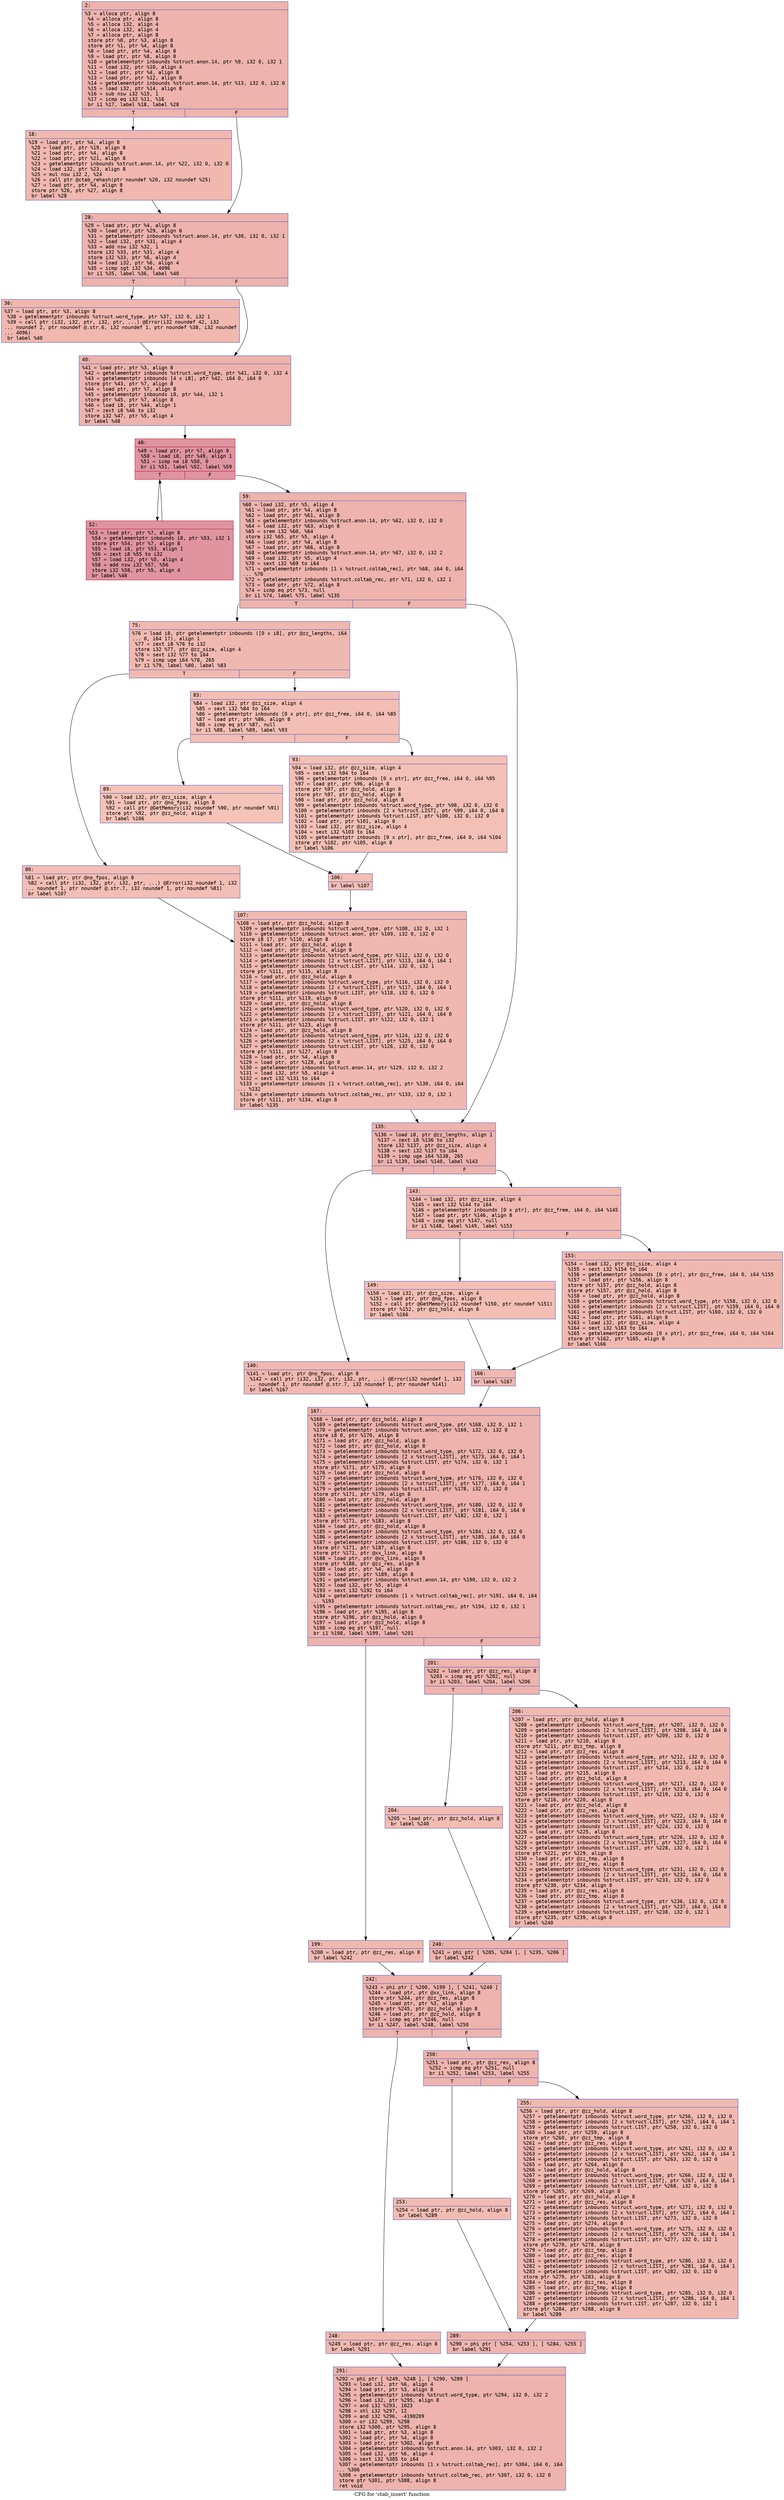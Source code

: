digraph "CFG for 'ctab_insert' function" {
	label="CFG for 'ctab_insert' function";

	Node0x6000006ce850 [shape=record,color="#3d50c3ff", style=filled, fillcolor="#d6524470" fontname="Courier",label="{2:\l|  %3 = alloca ptr, align 8\l  %4 = alloca ptr, align 8\l  %5 = alloca i32, align 4\l  %6 = alloca i32, align 4\l  %7 = alloca ptr, align 8\l  store ptr %0, ptr %3, align 8\l  store ptr %1, ptr %4, align 8\l  %8 = load ptr, ptr %4, align 8\l  %9 = load ptr, ptr %8, align 8\l  %10 = getelementptr inbounds %struct.anon.14, ptr %9, i32 0, i32 1\l  %11 = load i32, ptr %10, align 4\l  %12 = load ptr, ptr %4, align 8\l  %13 = load ptr, ptr %12, align 8\l  %14 = getelementptr inbounds %struct.anon.14, ptr %13, i32 0, i32 0\l  %15 = load i32, ptr %14, align 8\l  %16 = sub nsw i32 %15, 1\l  %17 = icmp eq i32 %11, %16\l  br i1 %17, label %18, label %28\l|{<s0>T|<s1>F}}"];
	Node0x6000006ce850:s0 -> Node0x6000006ce8a0[tooltip="2 -> 18\nProbability 50.00%" ];
	Node0x6000006ce850:s1 -> Node0x6000006ce8f0[tooltip="2 -> 28\nProbability 50.00%" ];
	Node0x6000006ce8a0 [shape=record,color="#3d50c3ff", style=filled, fillcolor="#dc5d4a70" fontname="Courier",label="{18:\l|  %19 = load ptr, ptr %4, align 8\l  %20 = load ptr, ptr %19, align 8\l  %21 = load ptr, ptr %4, align 8\l  %22 = load ptr, ptr %21, align 8\l  %23 = getelementptr inbounds %struct.anon.14, ptr %22, i32 0, i32 0\l  %24 = load i32, ptr %23, align 8\l  %25 = mul nsw i32 2, %24\l  %26 = call ptr @ctab_rehash(ptr noundef %20, i32 noundef %25)\l  %27 = load ptr, ptr %4, align 8\l  store ptr %26, ptr %27, align 8\l  br label %28\l}"];
	Node0x6000006ce8a0 -> Node0x6000006ce8f0[tooltip="18 -> 28\nProbability 100.00%" ];
	Node0x6000006ce8f0 [shape=record,color="#3d50c3ff", style=filled, fillcolor="#d6524470" fontname="Courier",label="{28:\l|  %29 = load ptr, ptr %4, align 8\l  %30 = load ptr, ptr %29, align 8\l  %31 = getelementptr inbounds %struct.anon.14, ptr %30, i32 0, i32 1\l  %32 = load i32, ptr %31, align 4\l  %33 = add nsw i32 %32, 1\l  store i32 %33, ptr %31, align 4\l  store i32 %33, ptr %6, align 4\l  %34 = load i32, ptr %6, align 4\l  %35 = icmp sgt i32 %34, 4096\l  br i1 %35, label %36, label %40\l|{<s0>T|<s1>F}}"];
	Node0x6000006ce8f0:s0 -> Node0x6000006ce940[tooltip="28 -> 36\nProbability 50.00%" ];
	Node0x6000006ce8f0:s1 -> Node0x6000006ce990[tooltip="28 -> 40\nProbability 50.00%" ];
	Node0x6000006ce940 [shape=record,color="#3d50c3ff", style=filled, fillcolor="#dc5d4a70" fontname="Courier",label="{36:\l|  %37 = load ptr, ptr %3, align 8\l  %38 = getelementptr inbounds %struct.word_type, ptr %37, i32 0, i32 1\l  %39 = call ptr (i32, i32, ptr, i32, ptr, ...) @Error(i32 noundef 42, i32\l... noundef 2, ptr noundef @.str.6, i32 noundef 1, ptr noundef %38, i32 noundef\l... 4096)\l  br label %40\l}"];
	Node0x6000006ce940 -> Node0x6000006ce990[tooltip="36 -> 40\nProbability 100.00%" ];
	Node0x6000006ce990 [shape=record,color="#3d50c3ff", style=filled, fillcolor="#d6524470" fontname="Courier",label="{40:\l|  %41 = load ptr, ptr %3, align 8\l  %42 = getelementptr inbounds %struct.word_type, ptr %41, i32 0, i32 4\l  %43 = getelementptr inbounds [4 x i8], ptr %42, i64 0, i64 0\l  store ptr %43, ptr %7, align 8\l  %44 = load ptr, ptr %7, align 8\l  %45 = getelementptr inbounds i8, ptr %44, i32 1\l  store ptr %45, ptr %7, align 8\l  %46 = load i8, ptr %44, align 1\l  %47 = zext i8 %46 to i32\l  store i32 %47, ptr %5, align 4\l  br label %48\l}"];
	Node0x6000006ce990 -> Node0x6000006ce9e0[tooltip="40 -> 48\nProbability 100.00%" ];
	Node0x6000006ce9e0 [shape=record,color="#b70d28ff", style=filled, fillcolor="#b70d2870" fontname="Courier",label="{48:\l|  %49 = load ptr, ptr %7, align 8\l  %50 = load i8, ptr %49, align 1\l  %51 = icmp ne i8 %50, 0\l  br i1 %51, label %52, label %59\l|{<s0>T|<s1>F}}"];
	Node0x6000006ce9e0:s0 -> Node0x6000006cea30[tooltip="48 -> 52\nProbability 96.88%" ];
	Node0x6000006ce9e0:s1 -> Node0x6000006cea80[tooltip="48 -> 59\nProbability 3.12%" ];
	Node0x6000006cea30 [shape=record,color="#b70d28ff", style=filled, fillcolor="#b70d2870" fontname="Courier",label="{52:\l|  %53 = load ptr, ptr %7, align 8\l  %54 = getelementptr inbounds i8, ptr %53, i32 1\l  store ptr %54, ptr %7, align 8\l  %55 = load i8, ptr %53, align 1\l  %56 = zext i8 %55 to i32\l  %57 = load i32, ptr %5, align 4\l  %58 = add nsw i32 %57, %56\l  store i32 %58, ptr %5, align 4\l  br label %48\l}"];
	Node0x6000006cea30 -> Node0x6000006ce9e0[tooltip="52 -> 48\nProbability 100.00%" ];
	Node0x6000006cea80 [shape=record,color="#3d50c3ff", style=filled, fillcolor="#d6524470" fontname="Courier",label="{59:\l|  %60 = load i32, ptr %5, align 4\l  %61 = load ptr, ptr %4, align 8\l  %62 = load ptr, ptr %61, align 8\l  %63 = getelementptr inbounds %struct.anon.14, ptr %62, i32 0, i32 0\l  %64 = load i32, ptr %63, align 8\l  %65 = srem i32 %60, %64\l  store i32 %65, ptr %5, align 4\l  %66 = load ptr, ptr %4, align 8\l  %67 = load ptr, ptr %66, align 8\l  %68 = getelementptr inbounds %struct.anon.14, ptr %67, i32 0, i32 2\l  %69 = load i32, ptr %5, align 4\l  %70 = sext i32 %69 to i64\l  %71 = getelementptr inbounds [1 x %struct.coltab_rec], ptr %68, i64 0, i64\l... %70\l  %72 = getelementptr inbounds %struct.coltab_rec, ptr %71, i32 0, i32 1\l  %73 = load ptr, ptr %72, align 8\l  %74 = icmp eq ptr %73, null\l  br i1 %74, label %75, label %135\l|{<s0>T|<s1>F}}"];
	Node0x6000006cea80:s0 -> Node0x6000006cead0[tooltip="59 -> 75\nProbability 37.50%" ];
	Node0x6000006cea80:s1 -> Node0x6000006ced00[tooltip="59 -> 135\nProbability 62.50%" ];
	Node0x6000006cead0 [shape=record,color="#3d50c3ff", style=filled, fillcolor="#de614d70" fontname="Courier",label="{75:\l|  %76 = load i8, ptr getelementptr inbounds ([0 x i8], ptr @zz_lengths, i64\l... 0, i64 17), align 1\l  %77 = zext i8 %76 to i32\l  store i32 %77, ptr @zz_size, align 4\l  %78 = sext i32 %77 to i64\l  %79 = icmp uge i64 %78, 265\l  br i1 %79, label %80, label %83\l|{<s0>T|<s1>F}}"];
	Node0x6000006cead0:s0 -> Node0x6000006ceb20[tooltip="75 -> 80\nProbability 50.00%" ];
	Node0x6000006cead0:s1 -> Node0x6000006ceb70[tooltip="75 -> 83\nProbability 50.00%" ];
	Node0x6000006ceb20 [shape=record,color="#3d50c3ff", style=filled, fillcolor="#e36c5570" fontname="Courier",label="{80:\l|  %81 = load ptr, ptr @no_fpos, align 8\l  %82 = call ptr (i32, i32, ptr, i32, ptr, ...) @Error(i32 noundef 1, i32\l... noundef 1, ptr noundef @.str.7, i32 noundef 1, ptr noundef %81)\l  br label %107\l}"];
	Node0x6000006ceb20 -> Node0x6000006cecb0[tooltip="80 -> 107\nProbability 100.00%" ];
	Node0x6000006ceb70 [shape=record,color="#3d50c3ff", style=filled, fillcolor="#e36c5570" fontname="Courier",label="{83:\l|  %84 = load i32, ptr @zz_size, align 4\l  %85 = sext i32 %84 to i64\l  %86 = getelementptr inbounds [0 x ptr], ptr @zz_free, i64 0, i64 %85\l  %87 = load ptr, ptr %86, align 8\l  %88 = icmp eq ptr %87, null\l  br i1 %88, label %89, label %93\l|{<s0>T|<s1>F}}"];
	Node0x6000006ceb70:s0 -> Node0x6000006cebc0[tooltip="83 -> 89\nProbability 37.50%" ];
	Node0x6000006ceb70:s1 -> Node0x6000006cec10[tooltip="83 -> 93\nProbability 62.50%" ];
	Node0x6000006cebc0 [shape=record,color="#3d50c3ff", style=filled, fillcolor="#e8765c70" fontname="Courier",label="{89:\l|  %90 = load i32, ptr @zz_size, align 4\l  %91 = load ptr, ptr @no_fpos, align 8\l  %92 = call ptr @GetMemory(i32 noundef %90, ptr noundef %91)\l  store ptr %92, ptr @zz_hold, align 8\l  br label %106\l}"];
	Node0x6000006cebc0 -> Node0x6000006cec60[tooltip="89 -> 106\nProbability 100.00%" ];
	Node0x6000006cec10 [shape=record,color="#3d50c3ff", style=filled, fillcolor="#e5705870" fontname="Courier",label="{93:\l|  %94 = load i32, ptr @zz_size, align 4\l  %95 = sext i32 %94 to i64\l  %96 = getelementptr inbounds [0 x ptr], ptr @zz_free, i64 0, i64 %95\l  %97 = load ptr, ptr %96, align 8\l  store ptr %97, ptr @zz_hold, align 8\l  store ptr %97, ptr @zz_hold, align 8\l  %98 = load ptr, ptr @zz_hold, align 8\l  %99 = getelementptr inbounds %struct.word_type, ptr %98, i32 0, i32 0\l  %100 = getelementptr inbounds [2 x %struct.LIST], ptr %99, i64 0, i64 0\l  %101 = getelementptr inbounds %struct.LIST, ptr %100, i32 0, i32 0\l  %102 = load ptr, ptr %101, align 8\l  %103 = load i32, ptr @zz_size, align 4\l  %104 = sext i32 %103 to i64\l  %105 = getelementptr inbounds [0 x ptr], ptr @zz_free, i64 0, i64 %104\l  store ptr %102, ptr %105, align 8\l  br label %106\l}"];
	Node0x6000006cec10 -> Node0x6000006cec60[tooltip="93 -> 106\nProbability 100.00%" ];
	Node0x6000006cec60 [shape=record,color="#3d50c3ff", style=filled, fillcolor="#e36c5570" fontname="Courier",label="{106:\l|  br label %107\l}"];
	Node0x6000006cec60 -> Node0x6000006cecb0[tooltip="106 -> 107\nProbability 100.00%" ];
	Node0x6000006cecb0 [shape=record,color="#3d50c3ff", style=filled, fillcolor="#de614d70" fontname="Courier",label="{107:\l|  %108 = load ptr, ptr @zz_hold, align 8\l  %109 = getelementptr inbounds %struct.word_type, ptr %108, i32 0, i32 1\l  %110 = getelementptr inbounds %struct.anon, ptr %109, i32 0, i32 0\l  store i8 17, ptr %110, align 8\l  %111 = load ptr, ptr @zz_hold, align 8\l  %112 = load ptr, ptr @zz_hold, align 8\l  %113 = getelementptr inbounds %struct.word_type, ptr %112, i32 0, i32 0\l  %114 = getelementptr inbounds [2 x %struct.LIST], ptr %113, i64 0, i64 1\l  %115 = getelementptr inbounds %struct.LIST, ptr %114, i32 0, i32 1\l  store ptr %111, ptr %115, align 8\l  %116 = load ptr, ptr @zz_hold, align 8\l  %117 = getelementptr inbounds %struct.word_type, ptr %116, i32 0, i32 0\l  %118 = getelementptr inbounds [2 x %struct.LIST], ptr %117, i64 0, i64 1\l  %119 = getelementptr inbounds %struct.LIST, ptr %118, i32 0, i32 0\l  store ptr %111, ptr %119, align 8\l  %120 = load ptr, ptr @zz_hold, align 8\l  %121 = getelementptr inbounds %struct.word_type, ptr %120, i32 0, i32 0\l  %122 = getelementptr inbounds [2 x %struct.LIST], ptr %121, i64 0, i64 0\l  %123 = getelementptr inbounds %struct.LIST, ptr %122, i32 0, i32 1\l  store ptr %111, ptr %123, align 8\l  %124 = load ptr, ptr @zz_hold, align 8\l  %125 = getelementptr inbounds %struct.word_type, ptr %124, i32 0, i32 0\l  %126 = getelementptr inbounds [2 x %struct.LIST], ptr %125, i64 0, i64 0\l  %127 = getelementptr inbounds %struct.LIST, ptr %126, i32 0, i32 0\l  store ptr %111, ptr %127, align 8\l  %128 = load ptr, ptr %4, align 8\l  %129 = load ptr, ptr %128, align 8\l  %130 = getelementptr inbounds %struct.anon.14, ptr %129, i32 0, i32 2\l  %131 = load i32, ptr %5, align 4\l  %132 = sext i32 %131 to i64\l  %133 = getelementptr inbounds [1 x %struct.coltab_rec], ptr %130, i64 0, i64\l... %132\l  %134 = getelementptr inbounds %struct.coltab_rec, ptr %133, i32 0, i32 1\l  store ptr %111, ptr %134, align 8\l  br label %135\l}"];
	Node0x6000006cecb0 -> Node0x6000006ced00[tooltip="107 -> 135\nProbability 100.00%" ];
	Node0x6000006ced00 [shape=record,color="#3d50c3ff", style=filled, fillcolor="#d6524470" fontname="Courier",label="{135:\l|  %136 = load i8, ptr @zz_lengths, align 1\l  %137 = zext i8 %136 to i32\l  store i32 %137, ptr @zz_size, align 4\l  %138 = sext i32 %137 to i64\l  %139 = icmp uge i64 %138, 265\l  br i1 %139, label %140, label %143\l|{<s0>T|<s1>F}}"];
	Node0x6000006ced00:s0 -> Node0x6000006ced50[tooltip="135 -> 140\nProbability 50.00%" ];
	Node0x6000006ced00:s1 -> Node0x6000006ceda0[tooltip="135 -> 143\nProbability 50.00%" ];
	Node0x6000006ced50 [shape=record,color="#3d50c3ff", style=filled, fillcolor="#dc5d4a70" fontname="Courier",label="{140:\l|  %141 = load ptr, ptr @no_fpos, align 8\l  %142 = call ptr (i32, i32, ptr, i32, ptr, ...) @Error(i32 noundef 1, i32\l... noundef 1, ptr noundef @.str.7, i32 noundef 1, ptr noundef %141)\l  br label %167\l}"];
	Node0x6000006ced50 -> Node0x6000006ceee0[tooltip="140 -> 167\nProbability 100.00%" ];
	Node0x6000006ceda0 [shape=record,color="#3d50c3ff", style=filled, fillcolor="#dc5d4a70" fontname="Courier",label="{143:\l|  %144 = load i32, ptr @zz_size, align 4\l  %145 = sext i32 %144 to i64\l  %146 = getelementptr inbounds [0 x ptr], ptr @zz_free, i64 0, i64 %145\l  %147 = load ptr, ptr %146, align 8\l  %148 = icmp eq ptr %147, null\l  br i1 %148, label %149, label %153\l|{<s0>T|<s1>F}}"];
	Node0x6000006ceda0:s0 -> Node0x6000006cedf0[tooltip="143 -> 149\nProbability 37.50%" ];
	Node0x6000006ceda0:s1 -> Node0x6000006cee40[tooltip="143 -> 153\nProbability 62.50%" ];
	Node0x6000006cedf0 [shape=record,color="#3d50c3ff", style=filled, fillcolor="#e36c5570" fontname="Courier",label="{149:\l|  %150 = load i32, ptr @zz_size, align 4\l  %151 = load ptr, ptr @no_fpos, align 8\l  %152 = call ptr @GetMemory(i32 noundef %150, ptr noundef %151)\l  store ptr %152, ptr @zz_hold, align 8\l  br label %166\l}"];
	Node0x6000006cedf0 -> Node0x6000006cee90[tooltip="149 -> 166\nProbability 100.00%" ];
	Node0x6000006cee40 [shape=record,color="#3d50c3ff", style=filled, fillcolor="#de614d70" fontname="Courier",label="{153:\l|  %154 = load i32, ptr @zz_size, align 4\l  %155 = sext i32 %154 to i64\l  %156 = getelementptr inbounds [0 x ptr], ptr @zz_free, i64 0, i64 %155\l  %157 = load ptr, ptr %156, align 8\l  store ptr %157, ptr @zz_hold, align 8\l  store ptr %157, ptr @zz_hold, align 8\l  %158 = load ptr, ptr @zz_hold, align 8\l  %159 = getelementptr inbounds %struct.word_type, ptr %158, i32 0, i32 0\l  %160 = getelementptr inbounds [2 x %struct.LIST], ptr %159, i64 0, i64 0\l  %161 = getelementptr inbounds %struct.LIST, ptr %160, i32 0, i32 0\l  %162 = load ptr, ptr %161, align 8\l  %163 = load i32, ptr @zz_size, align 4\l  %164 = sext i32 %163 to i64\l  %165 = getelementptr inbounds [0 x ptr], ptr @zz_free, i64 0, i64 %164\l  store ptr %162, ptr %165, align 8\l  br label %166\l}"];
	Node0x6000006cee40 -> Node0x6000006cee90[tooltip="153 -> 166\nProbability 100.00%" ];
	Node0x6000006cee90 [shape=record,color="#3d50c3ff", style=filled, fillcolor="#dc5d4a70" fontname="Courier",label="{166:\l|  br label %167\l}"];
	Node0x6000006cee90 -> Node0x6000006ceee0[tooltip="166 -> 167\nProbability 100.00%" ];
	Node0x6000006ceee0 [shape=record,color="#3d50c3ff", style=filled, fillcolor="#d6524470" fontname="Courier",label="{167:\l|  %168 = load ptr, ptr @zz_hold, align 8\l  %169 = getelementptr inbounds %struct.word_type, ptr %168, i32 0, i32 1\l  %170 = getelementptr inbounds %struct.anon, ptr %169, i32 0, i32 0\l  store i8 0, ptr %170, align 8\l  %171 = load ptr, ptr @zz_hold, align 8\l  %172 = load ptr, ptr @zz_hold, align 8\l  %173 = getelementptr inbounds %struct.word_type, ptr %172, i32 0, i32 0\l  %174 = getelementptr inbounds [2 x %struct.LIST], ptr %173, i64 0, i64 1\l  %175 = getelementptr inbounds %struct.LIST, ptr %174, i32 0, i32 1\l  store ptr %171, ptr %175, align 8\l  %176 = load ptr, ptr @zz_hold, align 8\l  %177 = getelementptr inbounds %struct.word_type, ptr %176, i32 0, i32 0\l  %178 = getelementptr inbounds [2 x %struct.LIST], ptr %177, i64 0, i64 1\l  %179 = getelementptr inbounds %struct.LIST, ptr %178, i32 0, i32 0\l  store ptr %171, ptr %179, align 8\l  %180 = load ptr, ptr @zz_hold, align 8\l  %181 = getelementptr inbounds %struct.word_type, ptr %180, i32 0, i32 0\l  %182 = getelementptr inbounds [2 x %struct.LIST], ptr %181, i64 0, i64 0\l  %183 = getelementptr inbounds %struct.LIST, ptr %182, i32 0, i32 1\l  store ptr %171, ptr %183, align 8\l  %184 = load ptr, ptr @zz_hold, align 8\l  %185 = getelementptr inbounds %struct.word_type, ptr %184, i32 0, i32 0\l  %186 = getelementptr inbounds [2 x %struct.LIST], ptr %185, i64 0, i64 0\l  %187 = getelementptr inbounds %struct.LIST, ptr %186, i32 0, i32 0\l  store ptr %171, ptr %187, align 8\l  store ptr %171, ptr @xx_link, align 8\l  %188 = load ptr, ptr @xx_link, align 8\l  store ptr %188, ptr @zz_res, align 8\l  %189 = load ptr, ptr %4, align 8\l  %190 = load ptr, ptr %189, align 8\l  %191 = getelementptr inbounds %struct.anon.14, ptr %190, i32 0, i32 2\l  %192 = load i32, ptr %5, align 4\l  %193 = sext i32 %192 to i64\l  %194 = getelementptr inbounds [1 x %struct.coltab_rec], ptr %191, i64 0, i64\l... %193\l  %195 = getelementptr inbounds %struct.coltab_rec, ptr %194, i32 0, i32 1\l  %196 = load ptr, ptr %195, align 8\l  store ptr %196, ptr @zz_hold, align 8\l  %197 = load ptr, ptr @zz_hold, align 8\l  %198 = icmp eq ptr %197, null\l  br i1 %198, label %199, label %201\l|{<s0>T|<s1>F}}"];
	Node0x6000006ceee0:s0 -> Node0x6000006cef30[tooltip="167 -> 199\nProbability 37.50%" ];
	Node0x6000006ceee0:s1 -> Node0x6000006cef80[tooltip="167 -> 201\nProbability 62.50%" ];
	Node0x6000006cef30 [shape=record,color="#3d50c3ff", style=filled, fillcolor="#de614d70" fontname="Courier",label="{199:\l|  %200 = load ptr, ptr @zz_res, align 8\l  br label %242\l}"];
	Node0x6000006cef30 -> Node0x6000006cf0c0[tooltip="199 -> 242\nProbability 100.00%" ];
	Node0x6000006cef80 [shape=record,color="#3d50c3ff", style=filled, fillcolor="#d8564670" fontname="Courier",label="{201:\l|  %202 = load ptr, ptr @zz_res, align 8\l  %203 = icmp eq ptr %202, null\l  br i1 %203, label %204, label %206\l|{<s0>T|<s1>F}}"];
	Node0x6000006cef80:s0 -> Node0x6000006cefd0[tooltip="201 -> 204\nProbability 37.50%" ];
	Node0x6000006cef80:s1 -> Node0x6000006cf020[tooltip="201 -> 206\nProbability 62.50%" ];
	Node0x6000006cefd0 [shape=record,color="#3d50c3ff", style=filled, fillcolor="#e1675170" fontname="Courier",label="{204:\l|  %205 = load ptr, ptr @zz_hold, align 8\l  br label %240\l}"];
	Node0x6000006cefd0 -> Node0x6000006cf070[tooltip="204 -> 240\nProbability 100.00%" ];
	Node0x6000006cf020 [shape=record,color="#3d50c3ff", style=filled, fillcolor="#de614d70" fontname="Courier",label="{206:\l|  %207 = load ptr, ptr @zz_hold, align 8\l  %208 = getelementptr inbounds %struct.word_type, ptr %207, i32 0, i32 0\l  %209 = getelementptr inbounds [2 x %struct.LIST], ptr %208, i64 0, i64 0\l  %210 = getelementptr inbounds %struct.LIST, ptr %209, i32 0, i32 0\l  %211 = load ptr, ptr %210, align 8\l  store ptr %211, ptr @zz_tmp, align 8\l  %212 = load ptr, ptr @zz_res, align 8\l  %213 = getelementptr inbounds %struct.word_type, ptr %212, i32 0, i32 0\l  %214 = getelementptr inbounds [2 x %struct.LIST], ptr %213, i64 0, i64 0\l  %215 = getelementptr inbounds %struct.LIST, ptr %214, i32 0, i32 0\l  %216 = load ptr, ptr %215, align 8\l  %217 = load ptr, ptr @zz_hold, align 8\l  %218 = getelementptr inbounds %struct.word_type, ptr %217, i32 0, i32 0\l  %219 = getelementptr inbounds [2 x %struct.LIST], ptr %218, i64 0, i64 0\l  %220 = getelementptr inbounds %struct.LIST, ptr %219, i32 0, i32 0\l  store ptr %216, ptr %220, align 8\l  %221 = load ptr, ptr @zz_hold, align 8\l  %222 = load ptr, ptr @zz_res, align 8\l  %223 = getelementptr inbounds %struct.word_type, ptr %222, i32 0, i32 0\l  %224 = getelementptr inbounds [2 x %struct.LIST], ptr %223, i64 0, i64 0\l  %225 = getelementptr inbounds %struct.LIST, ptr %224, i32 0, i32 0\l  %226 = load ptr, ptr %225, align 8\l  %227 = getelementptr inbounds %struct.word_type, ptr %226, i32 0, i32 0\l  %228 = getelementptr inbounds [2 x %struct.LIST], ptr %227, i64 0, i64 0\l  %229 = getelementptr inbounds %struct.LIST, ptr %228, i32 0, i32 1\l  store ptr %221, ptr %229, align 8\l  %230 = load ptr, ptr @zz_tmp, align 8\l  %231 = load ptr, ptr @zz_res, align 8\l  %232 = getelementptr inbounds %struct.word_type, ptr %231, i32 0, i32 0\l  %233 = getelementptr inbounds [2 x %struct.LIST], ptr %232, i64 0, i64 0\l  %234 = getelementptr inbounds %struct.LIST, ptr %233, i32 0, i32 0\l  store ptr %230, ptr %234, align 8\l  %235 = load ptr, ptr @zz_res, align 8\l  %236 = load ptr, ptr @zz_tmp, align 8\l  %237 = getelementptr inbounds %struct.word_type, ptr %236, i32 0, i32 0\l  %238 = getelementptr inbounds [2 x %struct.LIST], ptr %237, i64 0, i64 0\l  %239 = getelementptr inbounds %struct.LIST, ptr %238, i32 0, i32 1\l  store ptr %235, ptr %239, align 8\l  br label %240\l}"];
	Node0x6000006cf020 -> Node0x6000006cf070[tooltip="206 -> 240\nProbability 100.00%" ];
	Node0x6000006cf070 [shape=record,color="#3d50c3ff", style=filled, fillcolor="#d8564670" fontname="Courier",label="{240:\l|  %241 = phi ptr [ %205, %204 ], [ %235, %206 ]\l  br label %242\l}"];
	Node0x6000006cf070 -> Node0x6000006cf0c0[tooltip="240 -> 242\nProbability 100.00%" ];
	Node0x6000006cf0c0 [shape=record,color="#3d50c3ff", style=filled, fillcolor="#d6524470" fontname="Courier",label="{242:\l|  %243 = phi ptr [ %200, %199 ], [ %241, %240 ]\l  %244 = load ptr, ptr @xx_link, align 8\l  store ptr %244, ptr @zz_res, align 8\l  %245 = load ptr, ptr %3, align 8\l  store ptr %245, ptr @zz_hold, align 8\l  %246 = load ptr, ptr @zz_hold, align 8\l  %247 = icmp eq ptr %246, null\l  br i1 %247, label %248, label %250\l|{<s0>T|<s1>F}}"];
	Node0x6000006cf0c0:s0 -> Node0x6000006cf110[tooltip="242 -> 248\nProbability 37.50%" ];
	Node0x6000006cf0c0:s1 -> Node0x6000006cf160[tooltip="242 -> 250\nProbability 62.50%" ];
	Node0x6000006cf110 [shape=record,color="#3d50c3ff", style=filled, fillcolor="#de614d70" fontname="Courier",label="{248:\l|  %249 = load ptr, ptr @zz_res, align 8\l  br label %291\l}"];
	Node0x6000006cf110 -> Node0x6000006cf2a0[tooltip="248 -> 291\nProbability 100.00%" ];
	Node0x6000006cf160 [shape=record,color="#3d50c3ff", style=filled, fillcolor="#d8564670" fontname="Courier",label="{250:\l|  %251 = load ptr, ptr @zz_res, align 8\l  %252 = icmp eq ptr %251, null\l  br i1 %252, label %253, label %255\l|{<s0>T|<s1>F}}"];
	Node0x6000006cf160:s0 -> Node0x6000006cf1b0[tooltip="250 -> 253\nProbability 37.50%" ];
	Node0x6000006cf160:s1 -> Node0x6000006cf200[tooltip="250 -> 255\nProbability 62.50%" ];
	Node0x6000006cf1b0 [shape=record,color="#3d50c3ff", style=filled, fillcolor="#e1675170" fontname="Courier",label="{253:\l|  %254 = load ptr, ptr @zz_hold, align 8\l  br label %289\l}"];
	Node0x6000006cf1b0 -> Node0x6000006cf250[tooltip="253 -> 289\nProbability 100.00%" ];
	Node0x6000006cf200 [shape=record,color="#3d50c3ff", style=filled, fillcolor="#de614d70" fontname="Courier",label="{255:\l|  %256 = load ptr, ptr @zz_hold, align 8\l  %257 = getelementptr inbounds %struct.word_type, ptr %256, i32 0, i32 0\l  %258 = getelementptr inbounds [2 x %struct.LIST], ptr %257, i64 0, i64 1\l  %259 = getelementptr inbounds %struct.LIST, ptr %258, i32 0, i32 0\l  %260 = load ptr, ptr %259, align 8\l  store ptr %260, ptr @zz_tmp, align 8\l  %261 = load ptr, ptr @zz_res, align 8\l  %262 = getelementptr inbounds %struct.word_type, ptr %261, i32 0, i32 0\l  %263 = getelementptr inbounds [2 x %struct.LIST], ptr %262, i64 0, i64 1\l  %264 = getelementptr inbounds %struct.LIST, ptr %263, i32 0, i32 0\l  %265 = load ptr, ptr %264, align 8\l  %266 = load ptr, ptr @zz_hold, align 8\l  %267 = getelementptr inbounds %struct.word_type, ptr %266, i32 0, i32 0\l  %268 = getelementptr inbounds [2 x %struct.LIST], ptr %267, i64 0, i64 1\l  %269 = getelementptr inbounds %struct.LIST, ptr %268, i32 0, i32 0\l  store ptr %265, ptr %269, align 8\l  %270 = load ptr, ptr @zz_hold, align 8\l  %271 = load ptr, ptr @zz_res, align 8\l  %272 = getelementptr inbounds %struct.word_type, ptr %271, i32 0, i32 0\l  %273 = getelementptr inbounds [2 x %struct.LIST], ptr %272, i64 0, i64 1\l  %274 = getelementptr inbounds %struct.LIST, ptr %273, i32 0, i32 0\l  %275 = load ptr, ptr %274, align 8\l  %276 = getelementptr inbounds %struct.word_type, ptr %275, i32 0, i32 0\l  %277 = getelementptr inbounds [2 x %struct.LIST], ptr %276, i64 0, i64 1\l  %278 = getelementptr inbounds %struct.LIST, ptr %277, i32 0, i32 1\l  store ptr %270, ptr %278, align 8\l  %279 = load ptr, ptr @zz_tmp, align 8\l  %280 = load ptr, ptr @zz_res, align 8\l  %281 = getelementptr inbounds %struct.word_type, ptr %280, i32 0, i32 0\l  %282 = getelementptr inbounds [2 x %struct.LIST], ptr %281, i64 0, i64 1\l  %283 = getelementptr inbounds %struct.LIST, ptr %282, i32 0, i32 0\l  store ptr %279, ptr %283, align 8\l  %284 = load ptr, ptr @zz_res, align 8\l  %285 = load ptr, ptr @zz_tmp, align 8\l  %286 = getelementptr inbounds %struct.word_type, ptr %285, i32 0, i32 0\l  %287 = getelementptr inbounds [2 x %struct.LIST], ptr %286, i64 0, i64 1\l  %288 = getelementptr inbounds %struct.LIST, ptr %287, i32 0, i32 1\l  store ptr %284, ptr %288, align 8\l  br label %289\l}"];
	Node0x6000006cf200 -> Node0x6000006cf250[tooltip="255 -> 289\nProbability 100.00%" ];
	Node0x6000006cf250 [shape=record,color="#3d50c3ff", style=filled, fillcolor="#d8564670" fontname="Courier",label="{289:\l|  %290 = phi ptr [ %254, %253 ], [ %284, %255 ]\l  br label %291\l}"];
	Node0x6000006cf250 -> Node0x6000006cf2a0[tooltip="289 -> 291\nProbability 100.00%" ];
	Node0x6000006cf2a0 [shape=record,color="#3d50c3ff", style=filled, fillcolor="#d6524470" fontname="Courier",label="{291:\l|  %292 = phi ptr [ %249, %248 ], [ %290, %289 ]\l  %293 = load i32, ptr %6, align 4\l  %294 = load ptr, ptr %3, align 8\l  %295 = getelementptr inbounds %struct.word_type, ptr %294, i32 0, i32 2\l  %296 = load i32, ptr %295, align 8\l  %297 = and i32 %293, 1023\l  %298 = shl i32 %297, 12\l  %299 = and i32 %296, -4190209\l  %300 = or i32 %299, %298\l  store i32 %300, ptr %295, align 8\l  %301 = load ptr, ptr %3, align 8\l  %302 = load ptr, ptr %4, align 8\l  %303 = load ptr, ptr %302, align 8\l  %304 = getelementptr inbounds %struct.anon.14, ptr %303, i32 0, i32 2\l  %305 = load i32, ptr %6, align 4\l  %306 = sext i32 %305 to i64\l  %307 = getelementptr inbounds [1 x %struct.coltab_rec], ptr %304, i64 0, i64\l... %306\l  %308 = getelementptr inbounds %struct.coltab_rec, ptr %307, i32 0, i32 0\l  store ptr %301, ptr %308, align 8\l  ret void\l}"];
}
